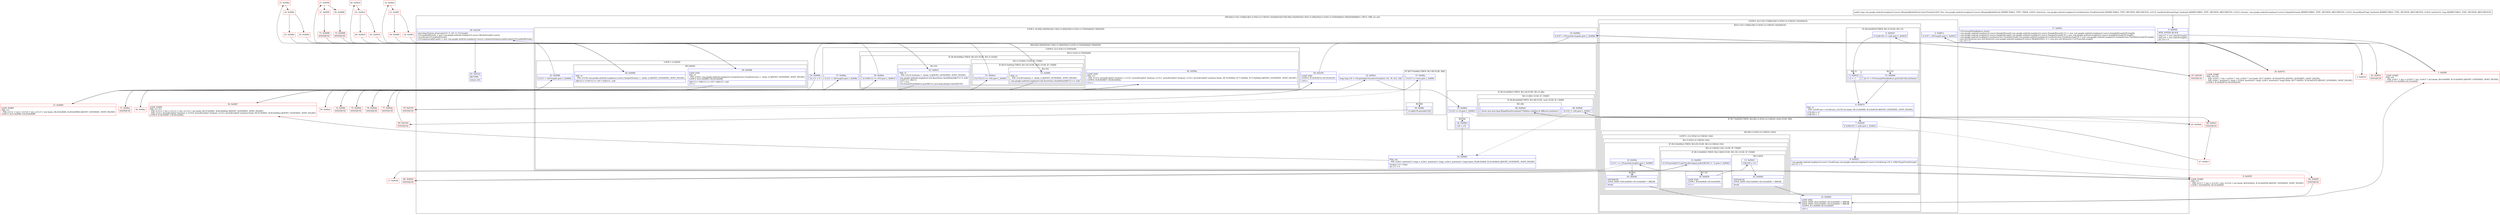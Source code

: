 digraph "CFG forcom.google.android.exoplayer2.source.MergingMediaPeriod.selectTracks([Lcom\/google\/android\/exoplayer2\/trackselection\/TrackSelection;[Z[Lcom\/google\/android\/exoplayer2\/source\/SampleStream;[ZJ)J" {
subgraph cluster_Region_1178711188 {
label = "R(6:0|(4:(1:5)(1:15)|6|(2:8|(1:(1:65)(1:(2:13|63)(1:16))))(0)|14)|17|(8:20|(2:26|29)|32|(1:34)(1:(1:48))|35|(2:(1:43)(1:(1:55)(0))|44)|(1:58)(0)|59)|60|61) | DECL_VAR: int null\l";
node [shape=record,color=blue];
Node_0 [shape=record,label="{0\:\ 0x0000|MTH_ENTER_BLOCK\l|int[] r17 = new int[r20.length]\lint[] r16 = new int[r20.length]\lint r10 = 0\l}"];
subgraph cluster_LoopRegion_1016034731 {
label = "LOOP:0: (4:(1:5)(1:15)|6|(2:8|(1:(1:65)(1:(2:13|63)(1:16))))(0)|14)";
node [shape=record,color=blue];
Node_2 [shape=record,label="{2\:\ 0x0012|if (r10 \< r20.length) goto L_0x0014\l}"];
subgraph cluster_Region_1311257966 {
label = "R(4:(1:5)(1:15)|6|(2:8|(1:(1:65)(1:(2:13|63)(1:16))))(0)|14)";
node [shape=record,color=blue];
subgraph cluster_IfRegion_1518099862 {
label = "IF [B:4:0x0016] THEN: R(1:5) ELSE: R(1:15)";
node [shape=record,color=blue];
Node_4 [shape=record,label="{4\:\ 0x0016|if (r22[r10] == null) goto L_0x0018\l}"];
subgraph cluster_Region_1349957129 {
label = "R(1:5)";
node [shape=record,color=blue];
Node_5 [shape=record,label="{5\:\ 0x0018|r3 = \-1\l}"];
}
subgraph cluster_Region_8064273 {
label = "R(1:15)";
node [shape=record,color=blue];
Node_15 [shape=record,label="{15\:\ 0x0048|int r3 = r19.streamPeriodIndices.get(r22[r10]).intValue()\l}"];
}
}
Node_6 [shape=record,label="{6\:\ 0x0019|PHI: r3 \l  PHI: (r3v49 int) = (r3v48 int), (r3v59 int) binds: [B:15:0x0048, B:5:0x0018] A[DONT_GENERATE, DONT_INLINE]\l|r17[r10] = r3\lr16[r10] = \-1\l}"];
subgraph cluster_IfRegion_856242338 {
label = "IF [B:7:0x0020] THEN: R(2:8|(1:(1:65)(1:(2:13|63)(1:16)))) ELSE: R(0)";
node [shape=record,color=blue];
Node_7 [shape=record,label="{7\:\ 0x0020|if (r20[r10] != null) goto L_0x0022\l}"];
subgraph cluster_Region_1953243461 {
label = "R(2:8|(1:(1:65)(1:(2:13|63)(1:16))))";
node [shape=record,color=blue];
Node_8 [shape=record,label="{8\:\ 0x0022|com.google.android.exoplayer2.source.TrackGroup com.google.android.exoplayer2.source.TrackGroup r18 = r20[r10].getTrackGroup()\lint r11 = 0\l}"];
subgraph cluster_LoopRegion_334760344 {
label = "LOOP:1: (1:(1:65)(1:(2:13|63)(1:16)))";
node [shape=record,color=blue];
subgraph cluster_Region_188933332 {
label = "R(1:(1:65)(1:(2:13|63)(1:16)))";
node [shape=record,color=blue];
subgraph cluster_IfRegion_1480018461 {
label = "IF [B:10:0x002e] THEN: R(1:65) ELSE: R(1:(2:13|63)(1:16))";
node [shape=record,color=blue];
Node_10 [shape=record,label="{10\:\ 0x002e|if (r11 \>= r19.periods.length) goto L_0x0045\l}"];
subgraph cluster_Region_1214799711 {
label = "R(1:65)";
node [shape=record,color=blue];
Node_65 [shape=record,label="{65\:\ 0x0045|SYNTHETIC\lEDGE_INSN: B:65:0x0045\-\>B:14:0x0045 ?: BREAK  \l|break\l}"];
}
subgraph cluster_Region_1056157481 {
label = "R(1:(2:13|63)(1:16)) | ELSE_IF_CHAIN\l";
node [shape=record,color=blue];
subgraph cluster_IfRegion_1699547338 {
label = "IF [B:12:0x0041] THEN: R(2:13|63) ELSE: R(1:16) | ELSE_IF_CHAIN\l";
node [shape=record,color=blue];
Node_12 [shape=record,label="{12\:\ 0x0041|if (r19.periods[r11].getTrackGroups().indexOf(r18) != \-1) goto L_0x0043\l}"];
subgraph cluster_Region_569337438 {
label = "R(2:13|63)";
node [shape=record,color=blue];
Node_13 [shape=record,label="{13\:\ 0x0043|r16[r10] = r11\l}"];
Node_63 [shape=record,label="{63\:\ 0x0045|SYNTHETIC\lEDGE_INSN: B:63:0x0045\-\>B:14:0x0045 ?: BREAK  \l|break\l}"];
}
subgraph cluster_Region_1101982309 {
label = "R(1:16)";
node [shape=record,color=blue];
Node_16 [shape=record,label="{16\:\ 0x0059|LOOP_END\lLOOP:1: B:9:0x0029\-\>B:16:0x0059\l|r11++\l}"];
}
}
}
}
}
}
}
subgraph cluster_Region_234412454 {
label = "R(0)";
node [shape=record,color=blue];
}
}
Node_14 [shape=record,label="{14\:\ 0x0045|LOOP_END\lEDGE_INSN: B:63:0x0045\-\>B:14:0x0045 ?: BREAK  \lEDGE_INSN: B:65:0x0045\-\>B:14:0x0045 ?: BREAK  \lLOOP:0: B:1:0x000f\-\>B:14:0x0045\l|r10++\l}"];
}
}
Node_17 [shape=record,label="{17\:\ 0x005c|r19.streamPeriodIndices.clear()\lcom.google.android.exoplayer2.source.SampleStream[] com.google.android.exoplayer2.source.SampleStream[] r12 = new com.google.android.exoplayer2.source.SampleStream[r20.length]\lcom.google.android.exoplayer2.source.SampleStream[] com.google.android.exoplayer2.source.SampleStream[] r6 = new com.google.android.exoplayer2.source.SampleStream[r20.length]\lcom.google.android.exoplayer2.trackselection.TrackSelection[] com.google.android.exoplayer2.trackselection.TrackSelection[] r4 = new com.google.android.exoplayer2.trackselection.TrackSelection[r20.length]\ljava.util.ArrayList java.util.ArrayList\<com.google.android.exoplayer2.source.MediaPeriod\> r2 = new java.util.ArrayList\<\>(r19.periods.length)\lint r10 = 0\l}"];
subgraph cluster_LoopRegion_368401711 {
label = "LOOP:2: (8:20|(2:26|29)|32|(1:34)(1:(1:48))|35|(2:(1:43)(1:(1:55)(0))|44)|(1:58)(0)|59)";
node [shape=record,color=blue];
Node_19 [shape=record,label="{19\:\ 0x0082|if (r10 \< r19.periods.length) goto L_0x0084\l}"];
subgraph cluster_Region_336580031 {
label = "R(8:20|(2:26|29)|32|(1:34)(1:(1:48))|35|(2:(1:43)(1:(1:55)(0))|44)|(1:58)(0)|59)";
node [shape=record,color=blue];
Node_20 [shape=record,label="{20\:\ 0x0084|int r11 = 0\l}"];
subgraph cluster_LoopRegion_1488906459 {
label = "LOOP:3: (2:26|29)";
node [shape=record,color=blue];
Node_22 [shape=record,label="{22\:\ 0x0088|if (r11 \< r20.length) goto L_0x008a\l}"];
subgraph cluster_Region_1181385349 {
label = "R(2:26|29)";
node [shape=record,color=blue];
Node_26 [shape=record,label="{26\:\ 0x0090|PHI: r3 \l  PHI: (r3v38 com.google.android.exoplayer2.source.SampleStream) =  binds: [] A[DONT_GENERATE, DONT_INLINE]\l|r6[r11] = r17[r11] == r10 ? r22[r11] : null\l}"];
Node_29 [shape=record,label="{29\:\ 0x0098|LOOP_END\lPHI: r3 \l  PHI: (r3v41 com.google.android.exoplayer2.trackselection.TrackSelection) =  binds: [] A[DONT_GENERATE, DONT_INLINE]\lLOOP:3: B:21:0x0085\-\>B:29:0x0098\l|r4[r11] = r16[r11] == r10 ? r20[r11] : null\lr11++\l}"];
}
}
Node_32 [shape=record,label="{32\:\ 0x00a1|long long r14 = r19.periods[r10].selectTracks(r4, r21, r6, r23, r24)\l}"];
subgraph cluster_IfRegion_2147293211 {
label = "IF [B:33:0x00b1] THEN: R(1:34) ELSE: R(1:(1:48))";
node [shape=record,color=blue];
Node_33 [shape=record,label="{33\:\ 0x00b1|if (r10 == 0) goto L_0x00b3\l}"];
subgraph cluster_Region_1905545554 {
label = "R(1:34)";
node [shape=record,color=blue];
Node_34 [shape=record,label="{34\:\ 0x00b3|r24 = r14\l}"];
}
subgraph cluster_Region_293660809 {
label = "R(1:(1:48)) | ELSE_IF_CHAIN\l";
node [shape=record,color=blue];
subgraph cluster_IfRegion_1320646250 {
label = "IF [B:46:0x00df] THEN: R(1:48) ELSE: null | ELSE_IF_CHAIN\l";
node [shape=record,color=blue];
Node_46 [shape=record,label="{46\:\ 0x00df|if (r14 != r24) goto L_0x00e1\l}"];
subgraph cluster_Region_454610753 {
label = "R(1:48)";
node [shape=record,color=blue];
Node_48 [shape=record,label="{48\:\ 0x00e8|throw new java.lang.IllegalStateException(\"Children enabled at different positions\")\l}"];
}
}
}
}
Node_35 [shape=record,label="{35\:\ 0x00b5|PHI: r24 \l  PHI: (r24v2 'positionUs' long) = (r24v1 'positionUs' long), (r24v3 'positionUs' long) binds: [B:46:0x00df, B:34:0x00b3] A[DONT_GENERATE, DONT_INLINE]\l|boolean r13 = false\lint r11 = 0\l}"];
subgraph cluster_LoopRegion_1984577983 {
label = "LOOP:4: (2:(1:43)(1:(1:55)(0))|44)";
node [shape=record,color=blue];
Node_37 [shape=record,label="{37\:\ 0x00ba|if (r11 \< r20.length) goto L_0x00bc\l}"];
subgraph cluster_Region_621248741 {
label = "R(2:(1:43)(1:(1:55)(0))|44)";
node [shape=record,color=blue];
subgraph cluster_IfRegion_778286152 {
label = "IF [B:39:0x00be] THEN: R(1:43) ELSE: R(1:(1:55)(0))";
node [shape=record,color=blue];
Node_39 [shape=record,label="{39\:\ 0x00be|if (r16[r11] == r10) goto L_0x00c0\l}"];
subgraph cluster_Region_1287930547 {
label = "R(1:43)";
node [shape=record,color=blue];
Node_43 [shape=record,label="{43\:\ 0x00c5|PHI: r3 \l  PHI: (r3v32 boolean) =  binds: [] A[DONT_GENERATE, DONT_INLINE]\l|com.google.android.exoplayer2.util.Assertions.checkState(r6[r11] != null)\lr12[r11] = r6[r11]\lr13 = true\lr19.streamPeriodIndices.put(r6[r11], java.lang.Integer.valueOf(r10))\l}"];
}
subgraph cluster_Region_942780908 {
label = "R(1:(1:55)(0)) | ELSE_IF_CHAIN\l";
node [shape=record,color=blue];
subgraph cluster_IfRegion_1782680214 {
label = "IF [B:51:0x00ed] THEN: R(1:55) ELSE: R(0) | ELSE_IF_CHAIN\l";
node [shape=record,color=blue];
Node_51 [shape=record,label="{51\:\ 0x00ed|if (r17[r11] == r10) goto L_0x00ef\l}"];
subgraph cluster_Region_1849240500 {
label = "R(1:55)";
node [shape=record,color=blue];
Node_55 [shape=record,label="{55\:\ 0x00f4|PHI: r3 \l  PHI: (r3v28 boolean) =  binds: [] A[DONT_GENERATE, DONT_INLINE]\l|com.google.android.exoplayer2.util.Assertions.checkState(r6[r11] == null)\l}"];
}
subgraph cluster_Region_1934584485 {
label = "R(0)";
node [shape=record,color=blue];
}
}
}
}
Node_44 [shape=record,label="{44\:\ 0x00da|LOOP_END\lPHI: r13 \l  PHI: (r13v2 'periodEnabled' boolean) = (r13v1 'periodEnabled' boolean), (r13v1 'periodEnabled' boolean), (r13v3 'periodEnabled' boolean) binds: [B:76:0x00da, B:77:0x00da, B:75:0x00da] A[DONT_GENERATE, DONT_INLINE]\lLOOP:4: B:36:0x00b7\-\>B:44:0x00da\l|r11++\l}"];
}
}
subgraph cluster_IfRegion_1503498855 {
label = "IF [B:57:0x00fa] THEN: R(1:58) ELSE: R(0)";
node [shape=record,color=blue];
Node_57 [shape=record,label="{57\:\ 0x00fa|if (r13 == true) goto L_0x00fc\l}"];
subgraph cluster_Region_2076858687 {
label = "R(1:58)";
node [shape=record,color=blue];
Node_58 [shape=record,label="{58\:\ 0x00fc|r2.add(r19.periods[r10])\l}"];
}
subgraph cluster_Region_1696399589 {
label = "R(0)";
node [shape=record,color=blue];
}
}
Node_59 [shape=record,label="{59\:\ 0x0105|LOOP_END\lLOOP:2: B:18:0x007d\-\>B:59:0x0105\l|r10++\l}"];
}
}
Node_60 [shape=record,label="{60\:\ 0x0109|java.lang.System.arraycopy(r12, 0, r22, 0, r12.length)\lr19.enabledPeriods = new com.google.android.exoplayer2.source.MediaPeriod[r2.size()]\lr2.toArray(r19.enabledPeriods)\lr19.sequenceableLoader = new com.google.android.exoplayer2.source.CompositeSequenceableLoader(r19.enabledPeriods)\l}"];
Node_61 [shape=record,label="{61\:\ 0x012f|RETURN\l|return r24\l}"];
}
Node_1 [shape=record,color=red,label="{1\:\ 0x000f|LOOP_START\lPHI: r10 \l  PHI: (r10v1 'i' int) = (r10v0 'i' int), (r10v5 'i' int) binds: [B:0:0x0000, B:14:0x0045] A[DONT_GENERATE, DONT_INLINE]\lLOOP:0: B:1:0x000f\-\>B:14:0x0045\l}"];
Node_3 [shape=record,color=red,label="{3\:\ 0x0014}"];
Node_9 [shape=record,color=red,label="{9\:\ 0x0029|LOOP_START\lPHI: r11 \l  PHI: (r11v7 'j' int) = (r11v6 'j' int), (r11v8 'j' int) binds: [B:8:0x0022, B:16:0x0059] A[DONT_GENERATE, DONT_INLINE]\lLOOP:1: B:9:0x0029\-\>B:16:0x0059\l}"];
Node_11 [shape=record,color=red,label="{11\:\ 0x0030}"];
Node_18 [shape=record,color=red,label="{18\:\ 0x007d|LOOP_START\lPHI: r10 r24 \l  PHI: (r10v3 'i' int) = (r10v2 'i' int), (r10v4 'i' int) binds: [B:17:0x005c, B:59:0x0105] A[DONT_GENERATE, DONT_INLINE]\l  PHI: (r24v1 'positionUs' long) = (r24v0 'positionUs' long), (r24v2 'positionUs' long) binds: [B:17:0x005c, B:59:0x0105] A[DONT_GENERATE, DONT_INLINE]\lLOOP:2: B:18:0x007d\-\>B:59:0x0105\l}"];
Node_21 [shape=record,color=red,label="{21\:\ 0x0085|LOOP_START\lPHI: r11 \l  PHI: (r11v1 'j' int) = (r11v0 'j' int), (r11v5 'j' int) binds: [B:20:0x0084, B:29:0x0098] A[DONT_GENERATE, DONT_INLINE]\lLOOP:3: B:21:0x0085\-\>B:29:0x0098\l}"];
Node_23 [shape=record,color=red,label="{23\:\ 0x008a}"];
Node_24 [shape=record,color=red,label="{24\:\ 0x008c}"];
Node_25 [shape=record,color=red,label="{25\:\ 0x008e}"];
Node_27 [shape=record,color=red,label="{27\:\ 0x0094}"];
Node_28 [shape=record,color=red,label="{28\:\ 0x0096}"];
Node_30 [shape=record,color=red,label="{30\:\ 0x009d}"];
Node_31 [shape=record,color=red,label="{31\:\ 0x009f}"];
Node_36 [shape=record,color=red,label="{36\:\ 0x00b7|LOOP_START\lPHI: r11 r13 \l  PHI: (r11v3 'j' int) = (r11v2 'j' int), (r11v4 'j' int) binds: [B:35:0x00b5, B:44:0x00da] A[DONT_GENERATE, DONT_INLINE]\l  PHI: (r13v1 'periodEnabled' boolean) = (r13v0 'periodEnabled' boolean), (r13v2 'periodEnabled' boolean) binds: [B:35:0x00b5, B:44:0x00da] A[DONT_GENERATE, DONT_INLINE]\lLOOP:4: B:36:0x00b7\-\>B:44:0x00da\l}"];
Node_38 [shape=record,color=red,label="{38\:\ 0x00bc}"];
Node_40 [shape=record,color=red,label="{40\:\ 0x00c0}"];
Node_41 [shape=record,color=red,label="{41\:\ 0x00c2}"];
Node_42 [shape=record,color=red,label="{42\:\ 0x00c4}"];
Node_45 [shape=record,color=red,label="{45\:\ 0x00dd}"];
Node_47 [shape=record,color=red,label="{47\:\ 0x00e1}"];
Node_49 [shape=record,color=red,label="{49\:\ 0x00e9}"];
Node_50 [shape=record,color=red,label="{50\:\ 0x00eb}"];
Node_52 [shape=record,color=red,label="{52\:\ 0x00ef}"];
Node_53 [shape=record,color=red,label="{53\:\ 0x00f1}"];
Node_54 [shape=record,color=red,label="{54\:\ 0x00f3}"];
Node_56 [shape=record,color=red,label="{56\:\ 0x00f8}"];
Node_62 [shape=record,color=red,label="{62\:\ 0x005c|SYNTHETIC\l}"];
Node_64 [shape=record,color=red,label="{64\:\ 0x0045|SYNTHETIC\l}"];
Node_66 [shape=record,color=red,label="{66\:\ 0x0043|SYNTHETIC\l}"];
Node_67 [shape=record,color=red,label="{67\:\ 0x0109|SYNTHETIC\l}"];
Node_68 [shape=record,color=red,label="{68\:\ 0x00e1|SYNTHETIC\l}"];
Node_69 [shape=record,color=red,label="{69\:\ 0x0105|SYNTHETIC\l}"];
Node_70 [shape=record,color=red,label="{70\:\ 0x0105|SYNTHETIC\l}"];
Node_71 [shape=record,color=red,label="{71\:\ 0x00a1|SYNTHETIC\l}"];
Node_72 [shape=record,color=red,label="{72\:\ 0x0098|SYNTHETIC\l}"];
Node_73 [shape=record,color=red,label="{73\:\ 0x0098|SYNTHETIC\l}"];
Node_74 [shape=record,color=red,label="{74\:\ 0x00fa|SYNTHETIC\l}"];
Node_75 [shape=record,color=red,label="{75\:\ 0x00da|SYNTHETIC\l}"];
Node_76 [shape=record,color=red,label="{76\:\ 0x00da|SYNTHETIC\l}"];
Node_77 [shape=record,color=red,label="{77\:\ 0x00da|SYNTHETIC\l}"];
MethodNode[shape=record,label="{public long com.google.android.exoplayer2.source.MergingMediaPeriod.selectTracks((r19v0 'this' com.google.android.exoplayer2.source.MergingMediaPeriod A[IMMUTABLE_TYPE, THIS]), (r20v0 'selections' com.google.android.exoplayer2.trackselection.TrackSelection[] A[IMMUTABLE_TYPE, METHOD_ARGUMENT]), (r21v0 'mayRetainStreamFlags' boolean[] A[IMMUTABLE_TYPE, METHOD_ARGUMENT]), (r22v0 'streams' com.google.android.exoplayer2.source.SampleStream[] A[IMMUTABLE_TYPE, METHOD_ARGUMENT]), (r23v0 'streamResetFlags' boolean[] A[IMMUTABLE_TYPE, METHOD_ARGUMENT]), (r24v0 'positionUs' long A[IMMUTABLE_TYPE, METHOD_ARGUMENT])) }"];
MethodNode -> Node_0;
Node_0 -> Node_1;
Node_2 -> Node_3;
Node_2 -> Node_62[style=dashed];
Node_4 -> Node_5;
Node_4 -> Node_15[style=dashed];
Node_5 -> Node_6;
Node_15 -> Node_6;
Node_6 -> Node_7;
Node_7 -> Node_8;
Node_7 -> Node_64[style=dashed];
Node_8 -> Node_9;
Node_10 -> Node_11[style=dashed];
Node_10 -> Node_65;
Node_65 -> Node_14;
Node_12 -> Node_16[style=dashed];
Node_12 -> Node_66;
Node_13 -> Node_63;
Node_63 -> Node_14;
Node_16 -> Node_9;
Node_14 -> Node_1;
Node_17 -> Node_18;
Node_19 -> Node_20;
Node_19 -> Node_67[style=dashed];
Node_20 -> Node_21;
Node_22 -> Node_23;
Node_22 -> Node_71[style=dashed];
Node_26 -> Node_27;
Node_29 -> Node_21;
Node_32 -> Node_33;
Node_33 -> Node_34;
Node_33 -> Node_45[style=dashed];
Node_34 -> Node_35;
Node_46 -> Node_35[style=dashed];
Node_46 -> Node_68;
Node_35 -> Node_36;
Node_37 -> Node_38;
Node_37 -> Node_74[style=dashed];
Node_39 -> Node_40;
Node_39 -> Node_50[style=dashed];
Node_43 -> Node_75;
Node_51 -> Node_52;
Node_51 -> Node_76[style=dashed];
Node_55 -> Node_77;
Node_44 -> Node_36;
Node_57 -> Node_58;
Node_57 -> Node_70[style=dashed];
Node_58 -> Node_69;
Node_59 -> Node_18;
Node_60 -> Node_61;
Node_1 -> Node_2;
Node_3 -> Node_4;
Node_9 -> Node_10;
Node_11 -> Node_12;
Node_18 -> Node_19;
Node_21 -> Node_22;
Node_23 -> Node_24;
Node_24 -> Node_25;
Node_24 -> Node_30;
Node_25 -> Node_26;
Node_27 -> Node_28;
Node_27 -> Node_31;
Node_28 -> Node_72;
Node_30 -> Node_26;
Node_31 -> Node_73;
Node_36 -> Node_37;
Node_38 -> Node_39;
Node_40 -> Node_41;
Node_41 -> Node_42;
Node_41 -> Node_49;
Node_42 -> Node_43;
Node_45 -> Node_46;
Node_47 -> Node_48;
Node_49 -> Node_43;
Node_50 -> Node_51;
Node_52 -> Node_53;
Node_53 -> Node_54;
Node_53 -> Node_56;
Node_54 -> Node_55;
Node_56 -> Node_55;
Node_62 -> Node_17;
Node_64 -> Node_14;
Node_66 -> Node_13;
Node_67 -> Node_60;
Node_68 -> Node_47;
Node_69 -> Node_59;
Node_70 -> Node_59;
Node_71 -> Node_32;
Node_72 -> Node_29;
Node_73 -> Node_29;
Node_74 -> Node_57;
Node_75 -> Node_44;
Node_76 -> Node_44;
Node_77 -> Node_44;
}

